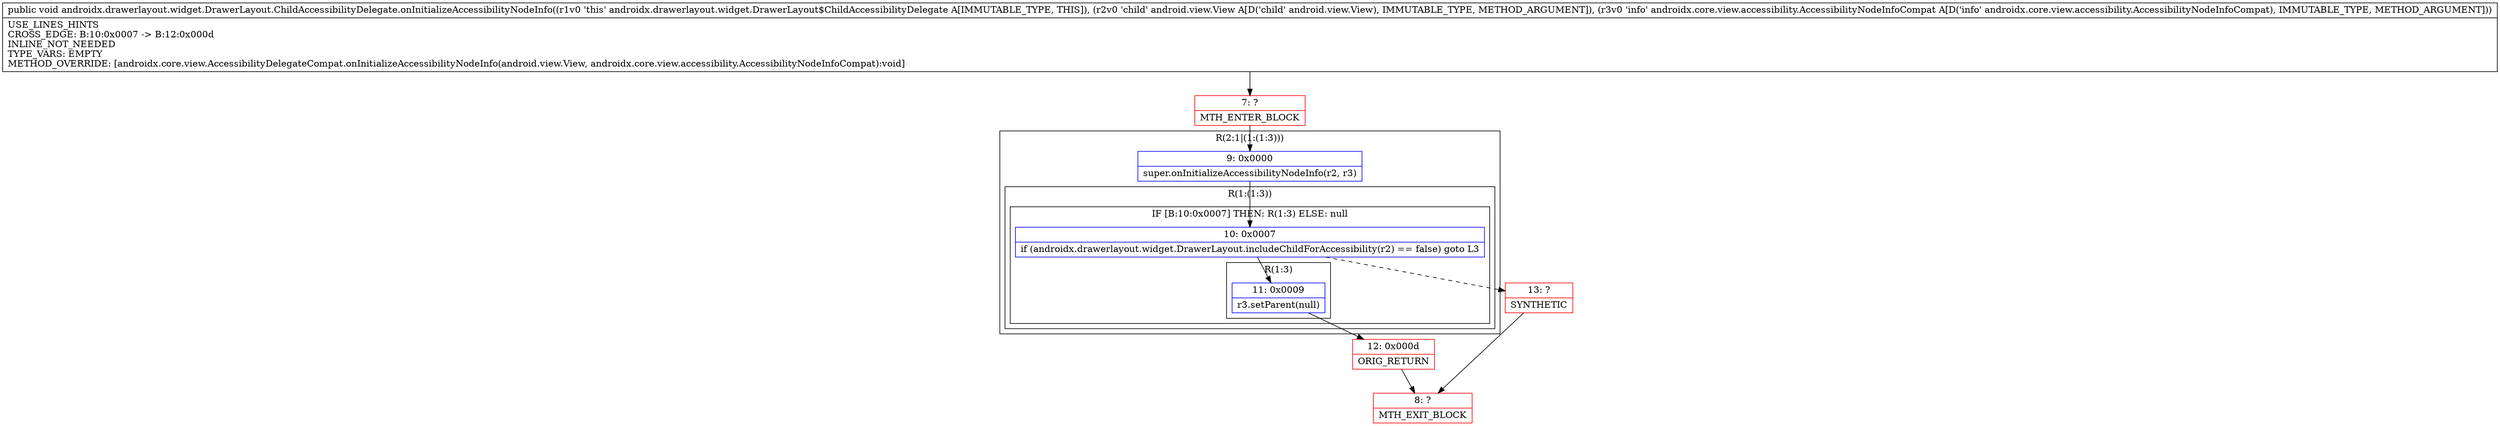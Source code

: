 digraph "CFG forandroidx.drawerlayout.widget.DrawerLayout.ChildAccessibilityDelegate.onInitializeAccessibilityNodeInfo(Landroid\/view\/View;Landroidx\/core\/view\/accessibility\/AccessibilityNodeInfoCompat;)V" {
subgraph cluster_Region_1110313144 {
label = "R(2:1|(1:(1:3)))";
node [shape=record,color=blue];
Node_9 [shape=record,label="{9\:\ 0x0000|super.onInitializeAccessibilityNodeInfo(r2, r3)\l}"];
subgraph cluster_Region_2026360117 {
label = "R(1:(1:3))";
node [shape=record,color=blue];
subgraph cluster_IfRegion_1270343065 {
label = "IF [B:10:0x0007] THEN: R(1:3) ELSE: null";
node [shape=record,color=blue];
Node_10 [shape=record,label="{10\:\ 0x0007|if (androidx.drawerlayout.widget.DrawerLayout.includeChildForAccessibility(r2) == false) goto L3\l}"];
subgraph cluster_Region_2102518444 {
label = "R(1:3)";
node [shape=record,color=blue];
Node_11 [shape=record,label="{11\:\ 0x0009|r3.setParent(null)\l}"];
}
}
}
}
Node_7 [shape=record,color=red,label="{7\:\ ?|MTH_ENTER_BLOCK\l}"];
Node_12 [shape=record,color=red,label="{12\:\ 0x000d|ORIG_RETURN\l}"];
Node_8 [shape=record,color=red,label="{8\:\ ?|MTH_EXIT_BLOCK\l}"];
Node_13 [shape=record,color=red,label="{13\:\ ?|SYNTHETIC\l}"];
MethodNode[shape=record,label="{public void androidx.drawerlayout.widget.DrawerLayout.ChildAccessibilityDelegate.onInitializeAccessibilityNodeInfo((r1v0 'this' androidx.drawerlayout.widget.DrawerLayout$ChildAccessibilityDelegate A[IMMUTABLE_TYPE, THIS]), (r2v0 'child' android.view.View A[D('child' android.view.View), IMMUTABLE_TYPE, METHOD_ARGUMENT]), (r3v0 'info' androidx.core.view.accessibility.AccessibilityNodeInfoCompat A[D('info' androidx.core.view.accessibility.AccessibilityNodeInfoCompat), IMMUTABLE_TYPE, METHOD_ARGUMENT]))  | USE_LINES_HINTS\lCROSS_EDGE: B:10:0x0007 \-\> B:12:0x000d\lINLINE_NOT_NEEDED\lTYPE_VARS: EMPTY\lMETHOD_OVERRIDE: [androidx.core.view.AccessibilityDelegateCompat.onInitializeAccessibilityNodeInfo(android.view.View, androidx.core.view.accessibility.AccessibilityNodeInfoCompat):void]\l}"];
MethodNode -> Node_7;Node_9 -> Node_10;
Node_10 -> Node_11;
Node_10 -> Node_13[style=dashed];
Node_11 -> Node_12;
Node_7 -> Node_9;
Node_12 -> Node_8;
Node_13 -> Node_8;
}

